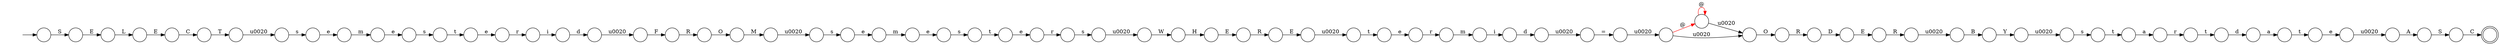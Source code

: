 digraph Automaton {
  rankdir = LR;
  0 [shape=circle,label=""];
  0 -> 39 [label="T"]
  1 [shape=circle,label=""];
  1 -> 6 [label="e"]
  2 [shape=circle,label=""];
  2 -> 29 [label="m"]
  3 [shape=circle,label=""];
  3 -> 32 [label="t"]
  4 [shape=circle,label=""];
  4 -> 43 [label="\u0020"]
  5 [shape=circle,label=""];
  5 -> 19 [label="s"]
  6 [shape=circle,label=""];
  6 -> 48 [label="s"]
  7 [shape=circle,label=""];
  initial [shape=plaintext,label=""];
  initial -> 7
  7 -> 71 [label="S"]
  8 [shape=circle,label=""];
  8 -> 13 [label="E"]
  9 [shape=circle,label=""];
  9 -> 23 [label="S"]
  10 [shape=circle,label=""];
  10 -> 34 [label="O"]
  11 [shape=circle,label=""];
  11 -> 42 [label="r"]
  12 [shape=circle,label=""];
  12 -> 30 [label="\u0020"]
  13 [shape=circle,label=""];
  13 -> 69 [label="R"]
  14 [shape=circle,label=""];
  14 -> 63 [label="r"]
  15 [shape=doublecircle,label=""];
  16 [shape=circle,label=""];
  16 -> 17 [label="\u0020"]
  17 [shape=circle,label=""];
  17 -> 33 [label="="]
  18 [shape=circle,label=""];
  18 -> 35 [label="@",color=red]
  18 -> 65 [label="\u0020"]
  19 [shape=circle,label=""];
  19 -> 26 [label="t"]
  20 [shape=circle,label=""];
  20 -> 10 [label="R"]
  21 [shape=circle,label=""];
  21 -> 20 [label="F"]
  22 [shape=circle,label=""];
  22 -> 28 [label="E"]
  23 [shape=circle,label=""];
  23 -> 15 [label="C"]
  24 [shape=circle,label=""];
  24 -> 57 [label="e"]
  25 [shape=circle,label=""];
  25 -> 37 [label="s"]
  26 [shape=circle,label=""];
  26 -> 14 [label="e"]
  27 [shape=circle,label=""];
  27 -> 55 [label="L"]
  28 [shape=circle,label=""];
  28 -> 12 [label="R"]
  29 [shape=circle,label=""];
  29 -> 5 [label="e"]
  30 [shape=circle,label=""];
  30 -> 58 [label="B"]
  31 [shape=circle,label=""];
  31 -> 66 [label="d"]
  32 [shape=circle,label=""];
  32 -> 11 [label="e"]
  33 [shape=circle,label=""];
  33 -> 18 [label="\u0020"]
  34 [shape=circle,label=""];
  34 -> 40 [label="M"]
  35 [shape=circle,label=""];
  35 -> 35 [label="@",color=red]
  35 -> 65 [label="\u0020"]
  36 [shape=circle,label=""];
  36 -> 2 [label="e"]
  37 [shape=circle,label=""];
  37 -> 54 [label="t"]
  38 [shape=circle,label=""];
  38 -> 4 [label="e"]
  39 [shape=circle,label=""];
  39 -> 60 [label="\u0020"]
  40 [shape=circle,label=""];
  40 -> 53 [label="\u0020"]
  41 [shape=circle,label=""];
  41 -> 72 [label="e"]
  42 [shape=circle,label=""];
  42 -> 51 [label="m"]
  43 [shape=circle,label=""];
  43 -> 9 [label="A"]
  44 [shape=circle,label=""];
  44 -> 16 [label="d"]
  45 [shape=circle,label=""];
  45 -> 31 [label="i"]
  46 [shape=circle,label=""];
  46 -> 52 [label="\u0020"]
  47 [shape=circle,label=""];
  47 -> 56 [label="d"]
  48 [shape=circle,label=""];
  48 -> 24 [label="t"]
  49 [shape=circle,label=""];
  49 -> 25 [label="\u0020"]
  50 [shape=circle,label=""];
  50 -> 47 [label="t"]
  51 [shape=circle,label=""];
  51 -> 44 [label="i"]
  52 [shape=circle,label=""];
  52 -> 70 [label="W"]
  53 [shape=circle,label=""];
  53 -> 36 [label="s"]
  54 [shape=circle,label=""];
  54 -> 62 [label="a"]
  55 [shape=circle,label=""];
  55 -> 61 [label="E"]
  56 [shape=circle,label=""];
  56 -> 67 [label="a"]
  57 [shape=circle,label=""];
  57 -> 45 [label="r"]
  58 [shape=circle,label=""];
  58 -> 49 [label="Y"]
  59 [shape=circle,label=""];
  59 -> 22 [label="D"]
  60 [shape=circle,label=""];
  60 -> 41 [label="s"]
  61 [shape=circle,label=""];
  61 -> 0 [label="C"]
  62 [shape=circle,label=""];
  62 -> 50 [label="r"]
  63 [shape=circle,label=""];
  63 -> 46 [label="s"]
  64 [shape=circle,label=""];
  64 -> 3 [label="\u0020"]
  65 [shape=circle,label=""];
  65 -> 68 [label="O"]
  66 [shape=circle,label=""];
  66 -> 21 [label="\u0020"]
  67 [shape=circle,label=""];
  67 -> 38 [label="t"]
  68 [shape=circle,label=""];
  68 -> 59 [label="R"]
  69 [shape=circle,label=""];
  69 -> 64 [label="E"]
  70 [shape=circle,label=""];
  70 -> 8 [label="H"]
  71 [shape=circle,label=""];
  71 -> 27 [label="E"]
  72 [shape=circle,label=""];
  72 -> 1 [label="m"]
}
